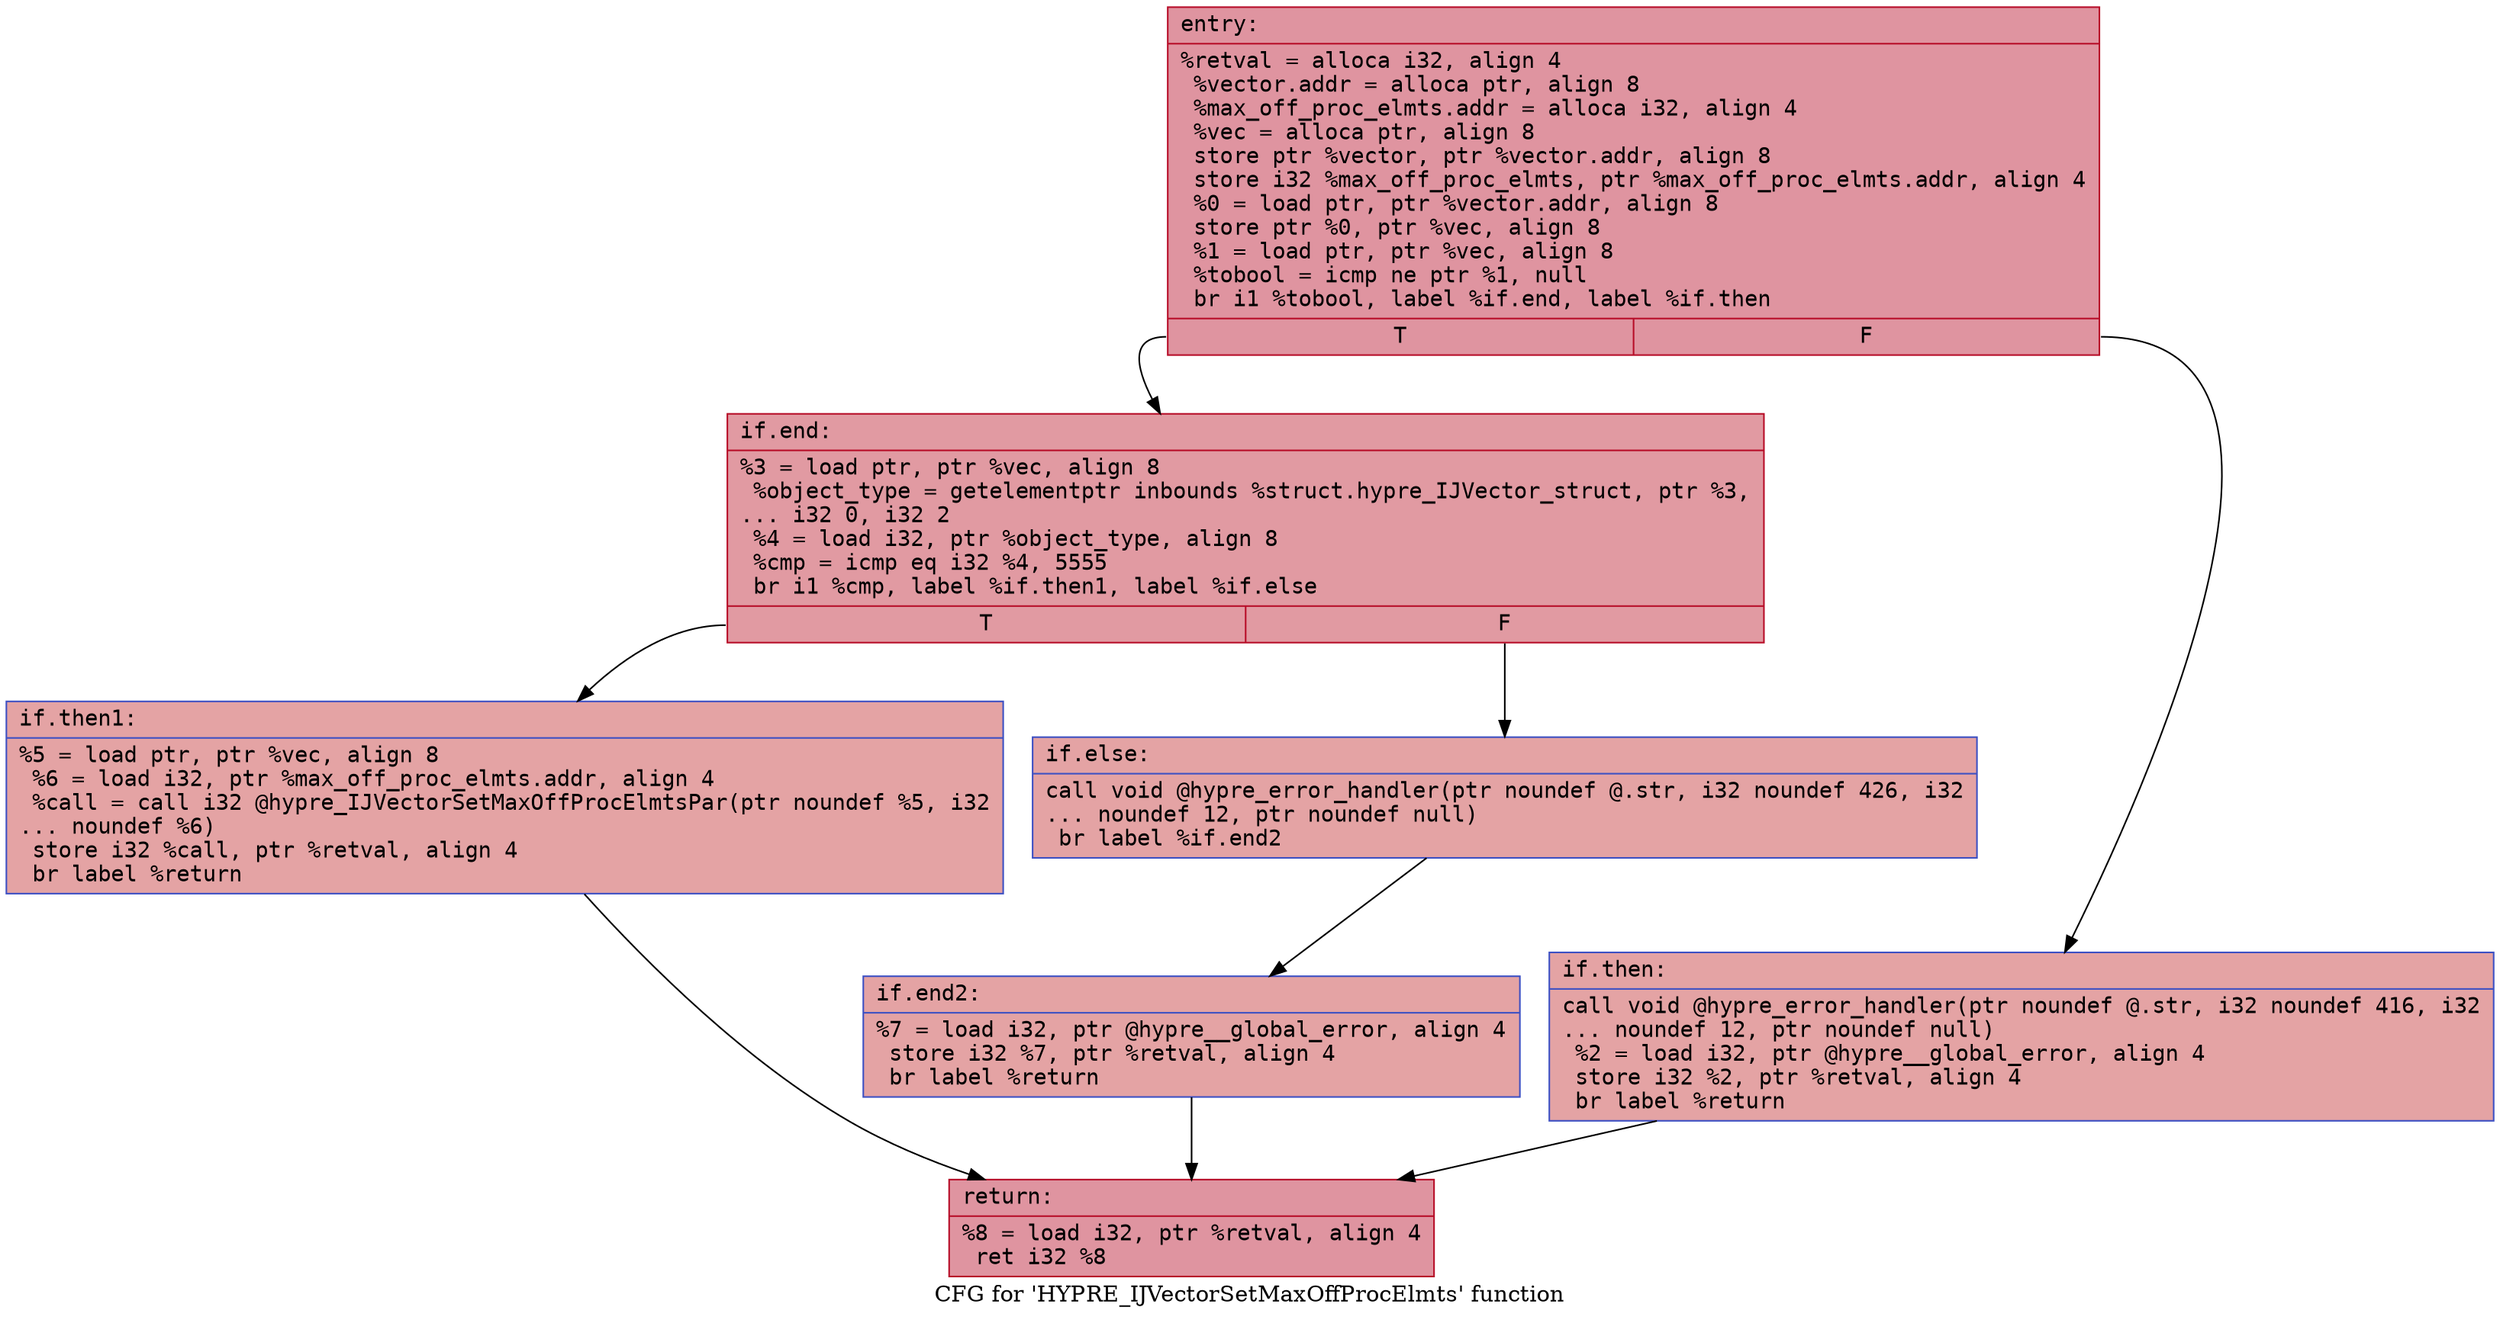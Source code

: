 digraph "CFG for 'HYPRE_IJVectorSetMaxOffProcElmts' function" {
	label="CFG for 'HYPRE_IJVectorSetMaxOffProcElmts' function";

	Node0x5578cb172b80 [shape=record,color="#b70d28ff", style=filled, fillcolor="#b70d2870" fontname="Courier",label="{entry:\l|  %retval = alloca i32, align 4\l  %vector.addr = alloca ptr, align 8\l  %max_off_proc_elmts.addr = alloca i32, align 4\l  %vec = alloca ptr, align 8\l  store ptr %vector, ptr %vector.addr, align 8\l  store i32 %max_off_proc_elmts, ptr %max_off_proc_elmts.addr, align 4\l  %0 = load ptr, ptr %vector.addr, align 8\l  store ptr %0, ptr %vec, align 8\l  %1 = load ptr, ptr %vec, align 8\l  %tobool = icmp ne ptr %1, null\l  br i1 %tobool, label %if.end, label %if.then\l|{<s0>T|<s1>F}}"];
	Node0x5578cb172b80:s0 -> Node0x5578cb1731a0[tooltip="entry -> if.end\nProbability 62.50%" ];
	Node0x5578cb172b80:s1 -> Node0x5578cb173210[tooltip="entry -> if.then\nProbability 37.50%" ];
	Node0x5578cb173210 [shape=record,color="#3d50c3ff", style=filled, fillcolor="#c32e3170" fontname="Courier",label="{if.then:\l|  call void @hypre_error_handler(ptr noundef @.str, i32 noundef 416, i32\l... noundef 12, ptr noundef null)\l  %2 = load i32, ptr @hypre__global_error, align 4\l  store i32 %2, ptr %retval, align 4\l  br label %return\l}"];
	Node0x5578cb173210 -> Node0x5578cb1735e0[tooltip="if.then -> return\nProbability 100.00%" ];
	Node0x5578cb1731a0 [shape=record,color="#b70d28ff", style=filled, fillcolor="#bb1b2c70" fontname="Courier",label="{if.end:\l|  %3 = load ptr, ptr %vec, align 8\l  %object_type = getelementptr inbounds %struct.hypre_IJVector_struct, ptr %3,\l... i32 0, i32 2\l  %4 = load i32, ptr %object_type, align 8\l  %cmp = icmp eq i32 %4, 5555\l  br i1 %cmp, label %if.then1, label %if.else\l|{<s0>T|<s1>F}}"];
	Node0x5578cb1731a0:s0 -> Node0x5578cb172a80[tooltip="if.end -> if.then1\nProbability 50.00%" ];
	Node0x5578cb1731a0:s1 -> Node0x5578cb172ad0[tooltip="if.end -> if.else\nProbability 50.00%" ];
	Node0x5578cb172a80 [shape=record,color="#3d50c3ff", style=filled, fillcolor="#c32e3170" fontname="Courier",label="{if.then1:\l|  %5 = load ptr, ptr %vec, align 8\l  %6 = load i32, ptr %max_off_proc_elmts.addr, align 4\l  %call = call i32 @hypre_IJVectorSetMaxOffProcElmtsPar(ptr noundef %5, i32\l... noundef %6)\l  store i32 %call, ptr %retval, align 4\l  br label %return\l}"];
	Node0x5578cb172a80 -> Node0x5578cb1735e0[tooltip="if.then1 -> return\nProbability 100.00%" ];
	Node0x5578cb172ad0 [shape=record,color="#3d50c3ff", style=filled, fillcolor="#c32e3170" fontname="Courier",label="{if.else:\l|  call void @hypre_error_handler(ptr noundef @.str, i32 noundef 426, i32\l... noundef 12, ptr noundef null)\l  br label %if.end2\l}"];
	Node0x5578cb172ad0 -> Node0x5578cb174130[tooltip="if.else -> if.end2\nProbability 100.00%" ];
	Node0x5578cb174130 [shape=record,color="#3d50c3ff", style=filled, fillcolor="#c32e3170" fontname="Courier",label="{if.end2:\l|  %7 = load i32, ptr @hypre__global_error, align 4\l  store i32 %7, ptr %retval, align 4\l  br label %return\l}"];
	Node0x5578cb174130 -> Node0x5578cb1735e0[tooltip="if.end2 -> return\nProbability 100.00%" ];
	Node0x5578cb1735e0 [shape=record,color="#b70d28ff", style=filled, fillcolor="#b70d2870" fontname="Courier",label="{return:\l|  %8 = load i32, ptr %retval, align 4\l  ret i32 %8\l}"];
}
